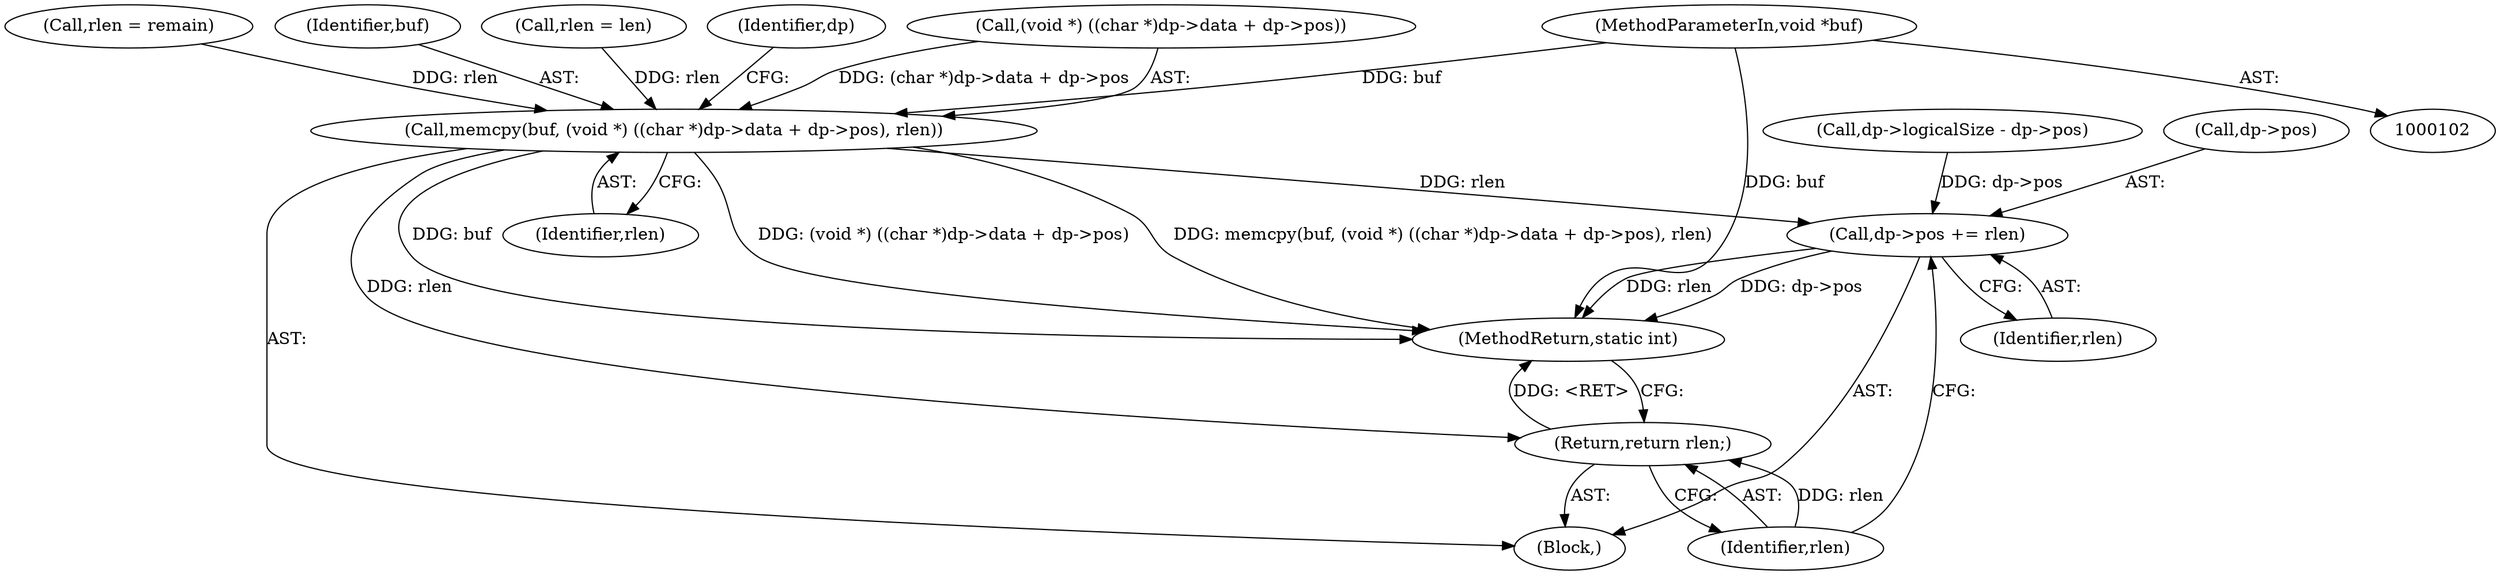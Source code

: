 digraph "0_libgd_53110871935244816bbb9d131da0bccff734bfe9@pointer" {
"1000104" [label="(MethodParameterIn,void *buf)"];
"1000150" [label="(Call,memcpy(buf, (void *) ((char *)dp->data + dp->pos), rlen))"];
"1000164" [label="(Call,dp->pos += rlen)"];
"1000169" [label="(Return,return rlen;)"];
"1000169" [label="(Return,return rlen;)"];
"1000170" [label="(Identifier,rlen)"];
"1000171" [label="(MethodReturn,static int)"];
"1000123" [label="(Call,dp->logicalSize - dp->pos)"];
"1000150" [label="(Call,memcpy(buf, (void *) ((char *)dp->data + dp->pos), rlen))"];
"1000147" [label="(Call,rlen = remain)"];
"1000164" [label="(Call,dp->pos += rlen)"];
"1000151" [label="(Identifier,buf)"];
"1000135" [label="(Call,rlen = len)"];
"1000163" [label="(Identifier,rlen)"];
"1000168" [label="(Identifier,rlen)"];
"1000165" [label="(Call,dp->pos)"];
"1000166" [label="(Identifier,dp)"];
"1000104" [label="(MethodParameterIn,void *buf)"];
"1000152" [label="(Call,(void *) ((char *)dp->data + dp->pos))"];
"1000106" [label="(Block,)"];
"1000104" -> "1000102"  [label="AST: "];
"1000104" -> "1000171"  [label="DDG: buf"];
"1000104" -> "1000150"  [label="DDG: buf"];
"1000150" -> "1000106"  [label="AST: "];
"1000150" -> "1000163"  [label="CFG: "];
"1000151" -> "1000150"  [label="AST: "];
"1000152" -> "1000150"  [label="AST: "];
"1000163" -> "1000150"  [label="AST: "];
"1000166" -> "1000150"  [label="CFG: "];
"1000150" -> "1000171"  [label="DDG: buf"];
"1000150" -> "1000171"  [label="DDG: (void *) ((char *)dp->data + dp->pos)"];
"1000150" -> "1000171"  [label="DDG: memcpy(buf, (void *) ((char *)dp->data + dp->pos), rlen)"];
"1000152" -> "1000150"  [label="DDG: (char *)dp->data + dp->pos"];
"1000147" -> "1000150"  [label="DDG: rlen"];
"1000135" -> "1000150"  [label="DDG: rlen"];
"1000150" -> "1000164"  [label="DDG: rlen"];
"1000150" -> "1000169"  [label="DDG: rlen"];
"1000164" -> "1000106"  [label="AST: "];
"1000164" -> "1000168"  [label="CFG: "];
"1000165" -> "1000164"  [label="AST: "];
"1000168" -> "1000164"  [label="AST: "];
"1000170" -> "1000164"  [label="CFG: "];
"1000164" -> "1000171"  [label="DDG: rlen"];
"1000164" -> "1000171"  [label="DDG: dp->pos"];
"1000123" -> "1000164"  [label="DDG: dp->pos"];
"1000169" -> "1000106"  [label="AST: "];
"1000169" -> "1000170"  [label="CFG: "];
"1000170" -> "1000169"  [label="AST: "];
"1000171" -> "1000169"  [label="CFG: "];
"1000169" -> "1000171"  [label="DDG: <RET>"];
"1000170" -> "1000169"  [label="DDG: rlen"];
}

